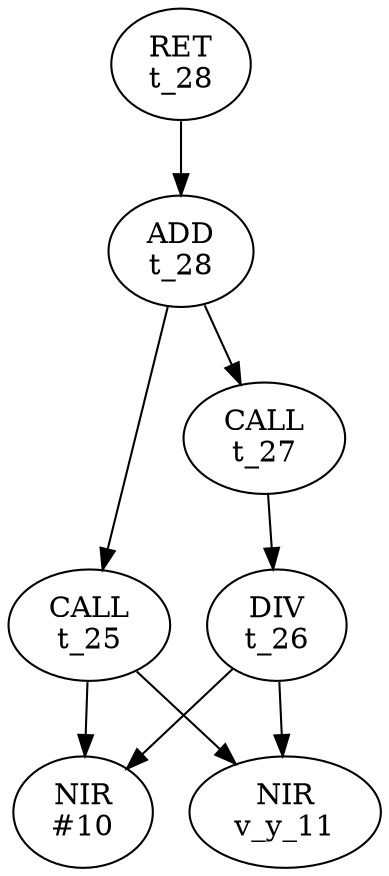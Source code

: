 digraph {NODE_86269110 [label="NIR
#10
"]
NODE_86269e50 [label="NIR
v_y_11
"]
NODE_86263ee0 [label="CALL
t_25
"]
NODE_86263ee0 -> NODE_86269110;
NODE_86263ee0 -> NODE_86269e50;
NODE_86263e90 [label="DIV
t_26
"]
NODE_86263e90 -> NODE_86269e50;
NODE_86263e90 -> NODE_86269110;
NODE_86267e10 [label="CALL
t_27
"]
NODE_86267e10 -> NODE_86263e90;
NODE_86269f40 [label="ADD
t_28
"]
NODE_86269f40 -> NODE_86263ee0;
NODE_86269f40 -> NODE_86267e10;
NODE_86267f40 [label="RET
t_28
"]
NODE_86267f40 -> NODE_86269f40;
}